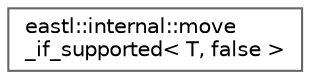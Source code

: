 digraph "类继承关系图"
{
 // LATEX_PDF_SIZE
  bgcolor="transparent";
  edge [fontname=Helvetica,fontsize=10,labelfontname=Helvetica,labelfontsize=10];
  node [fontname=Helvetica,fontsize=10,shape=box,height=0.2,width=0.4];
  rankdir="LR";
  Node0 [id="Node000000",label="eastl::internal::move\l_if_supported\< T, false \>",height=0.2,width=0.4,color="grey40", fillcolor="white", style="filled",URL="$structeastl_1_1internal_1_1move__if__supported_3_01_t_00_01false_01_4.html",tooltip=" "];
}
